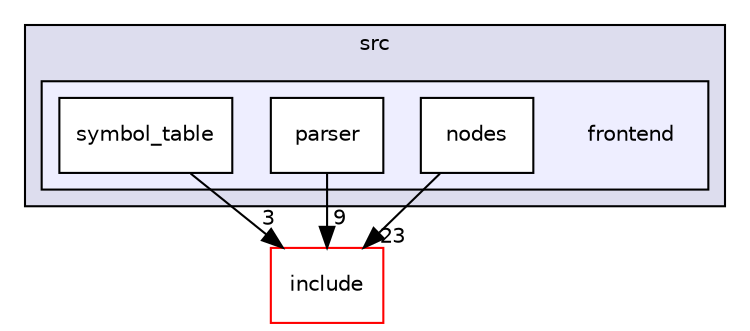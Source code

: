 digraph "src/frontend" {
  compound=true
  node [ fontsize="10", fontname="Helvetica"];
  edge [ labelfontsize="10", labelfontname="Helvetica"];
  subgraph clusterdir_68267d1309a1af8e8297ef4c3efbcdba {
    graph [ bgcolor="#ddddee", pencolor="black", label="src" fontname="Helvetica", fontsize="10", URL="dir_68267d1309a1af8e8297ef4c3efbcdba.html"]
  subgraph clusterdir_8509b06bafa958d2011203a730bf5778 {
    graph [ bgcolor="#eeeeff", pencolor="black", label="" URL="dir_8509b06bafa958d2011203a730bf5778.html"];
    dir_8509b06bafa958d2011203a730bf5778 [shape=plaintext label="frontend"];
  dir_dda92e18da5d2ed4cb02d4b6a38e7b1a [shape=box label="nodes" fillcolor="white" style="filled" URL="dir_dda92e18da5d2ed4cb02d4b6a38e7b1a.html"];
  dir_81c8bff6e14794cb1d4562d09684417d [shape=box label="parser" fillcolor="white" style="filled" URL="dir_81c8bff6e14794cb1d4562d09684417d.html"];
  dir_57b9f40cfe2278ed690f3d90bafcb8c9 [shape=box label="symbol_table" fillcolor="white" style="filled" URL="dir_57b9f40cfe2278ed690f3d90bafcb8c9.html"];
  }
  }
  dir_d44c64559bbebec7f509842c48db8b23 [shape=box label="include" fillcolor="white" style="filled" color="red" URL="dir_d44c64559bbebec7f509842c48db8b23.html"];
  dir_57b9f40cfe2278ed690f3d90bafcb8c9->dir_d44c64559bbebec7f509842c48db8b23 [headlabel="3", labeldistance=1.5 headhref="dir_000003_000021.html"];
  dir_81c8bff6e14794cb1d4562d09684417d->dir_d44c64559bbebec7f509842c48db8b23 [headlabel="9", labeldistance=1.5 headhref="dir_000026_000021.html"];
  dir_dda92e18da5d2ed4cb02d4b6a38e7b1a->dir_d44c64559bbebec7f509842c48db8b23 [headlabel="23", labeldistance=1.5 headhref="dir_000031_000021.html"];
}
